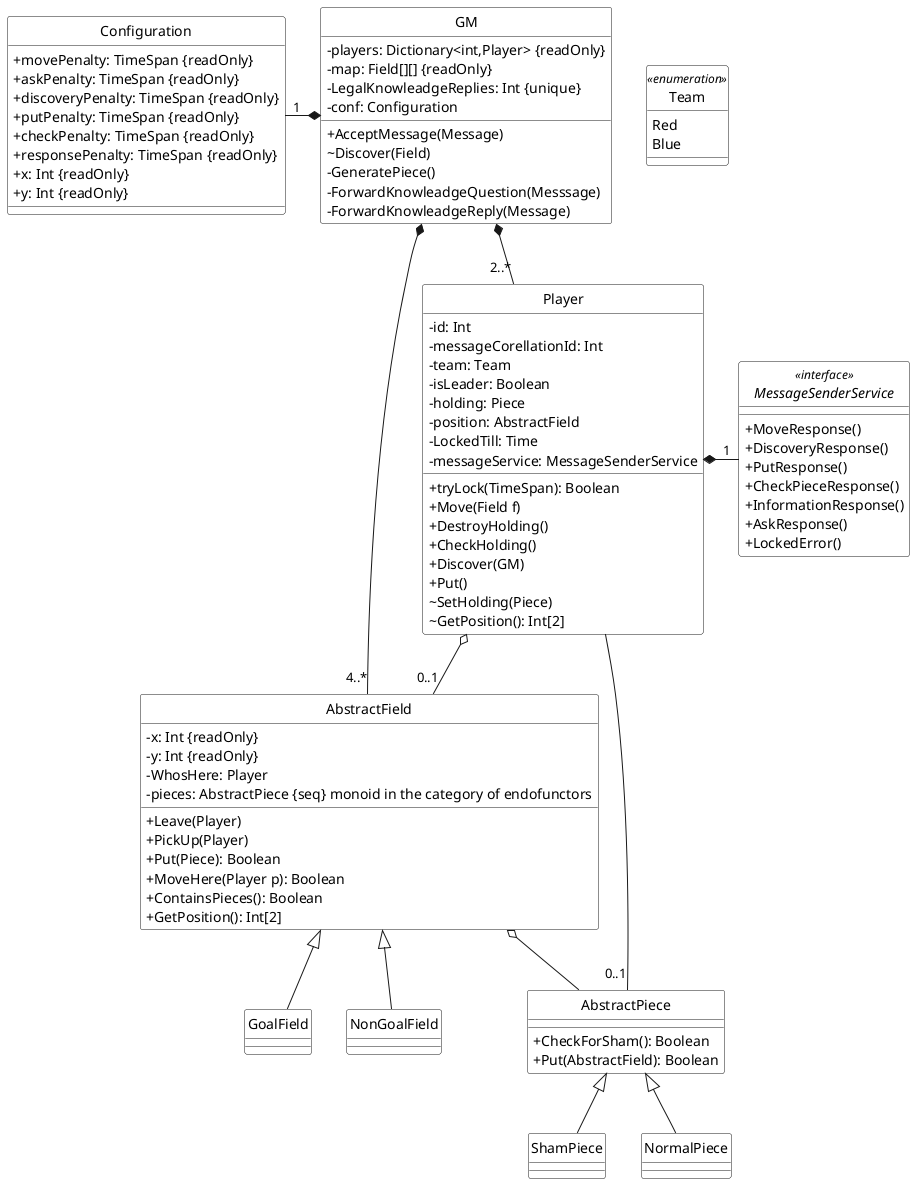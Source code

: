 @startuml

skinparam shadowing false
skinparam monochrome true
skinparam classAttributeIconSize 0
hide circle

skinparam class {
	BackgroundColor white
}

AbstractField <|-- GoalField
AbstractField <|-- NonGoalField

class AbstractField
{
- x: Int {readOnly}
- y: Int {readOnly}
- WhosHere: Player
- pieces: AbstractPiece {seq} monoid in the category of endofunctors
+ Leave(Player)
+ PickUp(Player)
+ Put(Piece): Boolean
+ MoveHere(Player p): Boolean
+ ContainsPieces(): Boolean
+ GetPosition(): Int[2]
}

class GoalField
{
}

class Configuration
{
+ movePenalty: TimeSpan {readOnly}
+ askPenalty: TimeSpan {readOnly}
+ discoveryPenalty: TimeSpan {readOnly}
+ putPenalty: TimeSpan {readOnly}
+ checkPenalty: TimeSpan {readOnly}
+ responsePenalty: TimeSpan {readOnly}
+ x: Int {readOnly}
+ y: Int {readOnly}
}

GM *-left-"1" Configuration

class GM
{
+ AcceptMessage(Message) 
~ Discover(Field)
- players: Dictionary<int,Player> {readOnly}
- map: Field[][] {readOnly}
- LegalKnowleadgeReplies: Int {unique}
- conf: Configuration
- GeneratePiece() 
- ForwardKnowleadgeQuestion(Messsage)
- ForwardKnowleadgeReply(Message)
}


enum Team <<enumeration>>
{
Red
Blue
}
GM *--"2..*" Player
Player o--"0..1" AbstractField
Player *-right-"1" MessageSenderService
AbstractField o-- AbstractPiece
class Player
{
+ tryLock(TimeSpan): Boolean
+ Move(Field f)
+ DestroyHolding()
+ CheckHolding()
+ Discover(GM)
+ Put()
~ SetHolding(Piece)
~ GetPosition(): Int[2]
- id: Int
- messageCorellationId: Int
- team: Team
- isLeader: Boolean
- holding: Piece
- position: AbstractField
- LockedTill: Time
- messageService: MessageSenderService
}

interface MessageSenderService <<interface>>
{
+ MoveResponse()
+ DiscoveryResponse()
+ PutResponse()
+ CheckPieceResponse()
+ InformationResponse()
+ AskResponse()
+ LockedError()
}

GM *--"4..*" AbstractField

AbstractPiece <|-- ShamPiece
AbstractPiece <|-- NormalPiece

Player --"0..1" AbstractPiece

class AbstractPiece
{
+ CheckForSham(): Boolean
+ Put(AbstractField): Boolean
}

@enduml